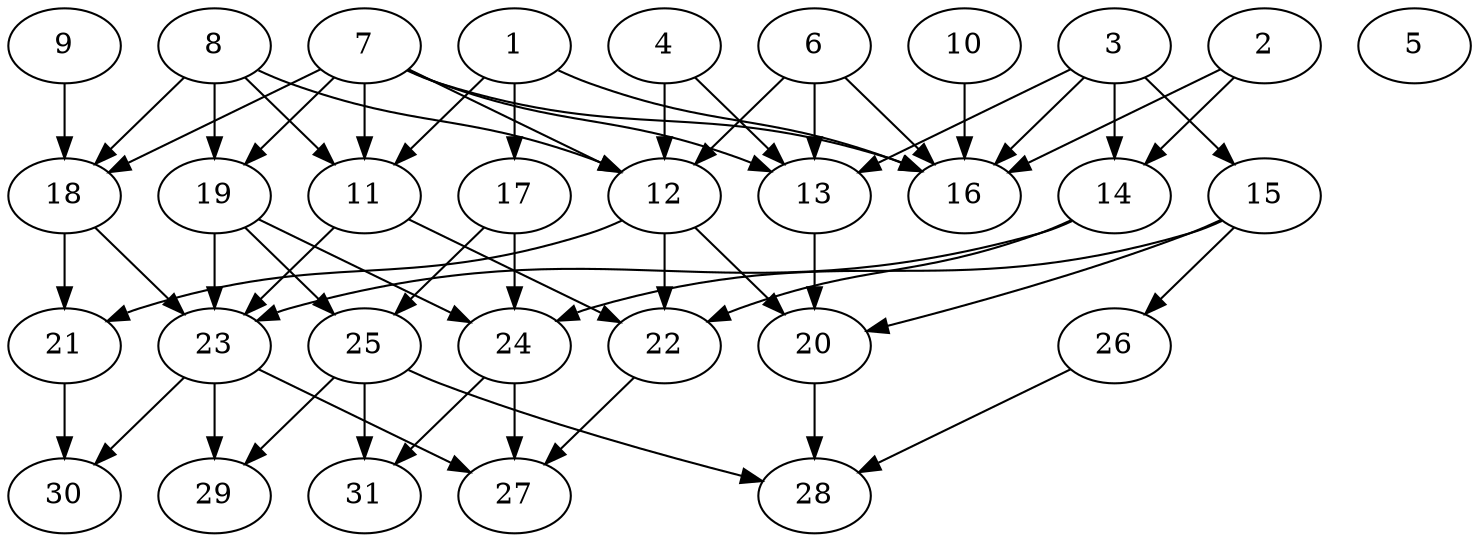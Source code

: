 // DAG (tier=2-normal, mode=compute, n=31, ccr=0.360, fat=0.634, density=0.523, regular=0.551, jump=0.168, mindata=524288, maxdata=8388608)
// DAG automatically generated by daggen at Sun Aug 24 16:33:33 2025
// /home/ermia/Project/Environments/daggen/bin/daggen --dot --ccr 0.360 --fat 0.634 --regular 0.551 --density 0.523 --jump 0.168 --mindata 524288 --maxdata 8388608 -n 31 
digraph G {
  1 [size="37462074477851400", alpha="0.16", expect_size="18731037238925700"]
  1 -> 11 [size ="40195869114368"]
  1 -> 16 [size ="40195869114368"]
  1 -> 17 [size ="40195869114368"]
  2 [size="1595631909221778", alpha="0.16", expect_size="797815954610889"]
  2 -> 14 [size ="106493118513152"]
  2 -> 16 [size ="106493118513152"]
  3 [size="1214888134991885", alpha="0.06", expect_size="607444067495942"]
  3 -> 13 [size ="73348721672192"]
  3 -> 14 [size ="73348721672192"]
  3 -> 15 [size ="73348721672192"]
  3 -> 16 [size ="73348721672192"]
  4 [size="2342344769883750", alpha="0.09", expect_size="1171172384941875"]
  4 -> 12 [size ="96972308480000"]
  4 -> 13 [size ="96972308480000"]
  5 [size="4173046669467383", alpha="0.05", expect_size="2086523334733691"]
  6 [size="204128387072000000", alpha="0.07", expect_size="102064193536000000"]
  6 -> 12 [size ="2773483520000"]
  6 -> 13 [size ="2773483520000"]
  6 -> 16 [size ="2773483520000"]
  7 [size="471879820736510656", alpha="0.09", expect_size="235939910368255328"]
  7 -> 11 [size ="229716065779712"]
  7 -> 12 [size ="229716065779712"]
  7 -> 13 [size ="229716065779712"]
  7 -> 16 [size ="229716065779712"]
  7 -> 18 [size ="229716065779712"]
  7 -> 19 [size ="229716065779712"]
  8 [size="2845401213216078", alpha="0.11", expect_size="1422700606608039"]
  8 -> 11 [size ="86652609363968"]
  8 -> 12 [size ="86652609363968"]
  8 -> 18 [size ="86652609363968"]
  8 -> 19 [size ="86652609363968"]
  9 [size="214964857995264000000", alpha="0.02", expect_size="107482428997632000000"]
  9 -> 18 [size ="287079137280000"]
  10 [size="10576120898328750", alpha="0.19", expect_size="5288060449164375"]
  10 -> 16 [size ="240102932480000"]
  11 [size="425107646868398528", alpha="0.03", expect_size="212553823434199264"]
  11 -> 22 [size ="368737202995200"]
  11 -> 23 [size ="368737202995200"]
  12 [size="143524898397516464128", alpha="0.18", expect_size="71762449198758232064"]
  12 -> 20 [size ="219301441175552"]
  12 -> 21 [size ="219301441175552"]
  12 -> 22 [size ="219301441175552"]
  13 [size="1160658810974904", alpha="0.05", expect_size="580329405487452"]
  13 -> 20 [size ="54589713809408"]
  14 [size="714896373957603840", alpha="0.09", expect_size="357448186978801920"]
  14 -> 22 [size ="410102804774912"]
  14 -> 23 [size ="410102804774912"]
  15 [size="73051908895990032", alpha="0.11", expect_size="36525954447995016"]
  15 -> 20 [size ="40159152177152"]
  15 -> 24 [size ="40159152177152"]
  15 -> 26 [size ="40159152177152"]
  16 [size="1253675051828379648", alpha="0.15", expect_size="626837525914189824"]
  17 [size="880213618100861", alpha="0.16", expect_size="440106809050430"]
  17 -> 24 [size ="23704201330688"]
  17 -> 25 [size ="23704201330688"]
  18 [size="54907178162273240", alpha="0.19", expect_size="27453589081136620"]
  18 -> 21 [size ="26310374064128"]
  18 -> 23 [size ="26310374064128"]
  19 [size="21105588551692640", alpha="0.13", expect_size="10552794275846320"]
  19 -> 23 [size ="8455851081728"]
  19 -> 24 [size ="8455851081728"]
  19 -> 25 [size ="8455851081728"]
  20 [size="2499277903327592", alpha="0.10", expect_size="1249638951663796"]
  20 -> 28 [size ="50065301307392"]
  21 [size="25844322773398396", alpha="0.17", expect_size="12922161386699198"]
  21 -> 30 [size ="547526465814528"]
  22 [size="14113537412562944000", alpha="0.09", expect_size="7056768706281472000"]
  22 -> 27 [size ="46721191116800"]
  23 [size="116481803533468", alpha="0.02", expect_size="58240901766734"]
  23 -> 27 [size ="5876798717952"]
  23 -> 29 [size ="5876798717952"]
  23 -> 30 [size ="5876798717952"]
  24 [size="7406742104704080", alpha="0.00", expect_size="3703371052352040"]
  24 -> 27 [size ="422988855902208"]
  24 -> 31 [size ="422988855902208"]
  25 [size="210694159123133497344", alpha="0.17", expect_size="105347079561566748672"]
  25 -> 28 [size ="283264174522368"]
  25 -> 29 [size ="283264174522368"]
  25 -> 31 [size ="283264174522368"]
  26 [size="83948503673155354624", alpha="0.11", expect_size="41974251836577677312"]
  26 -> 28 [size ="153378785067008"]
  27 [size="9576323877354058", alpha="0.15", expect_size="4788161938677029"]
  28 [size="669524419432334080", alpha="0.14", expect_size="334762209716167040"]
  29 [size="78758519180407865344", alpha="0.14", expect_size="39379259590203932672"]
  30 [size="75584808752288628736", alpha="0.10", expect_size="37792404376144314368"]
  31 [size="57071691099480", alpha="0.17", expect_size="28535845549740"]
}
